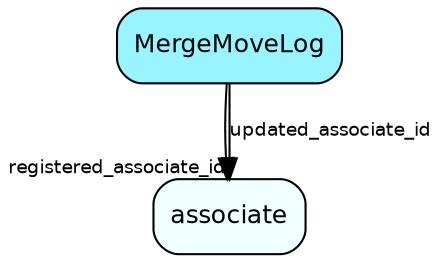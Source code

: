 digraph MergeMoveLog  {
node [shape = box style="rounded, filled" fontname = "Helvetica" fontsize = "12" ]
edge [fontname = "Helvetica" fontsize = "9"]

MergeMoveLog[fillcolor = "cadetblue1"]
associate[fillcolor = "azure1"]
MergeMoveLog -> associate [headlabel = "registered_associate_id"]
MergeMoveLog -> associate [label = "updated_associate_id"]
}
